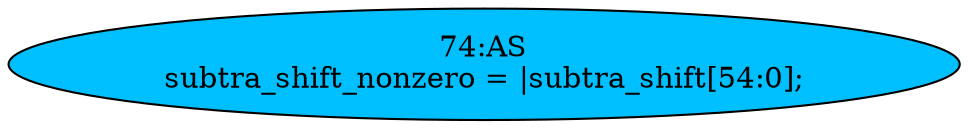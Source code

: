 strict digraph "" {
	node [label="\N"];
	"74:AS"	 [ast="<pyverilog.vparser.ast.Assign object at 0x7f7d59d20910>",
		def_var="['subtra_shift_nonzero']",
		fillcolor=deepskyblue,
		label="74:AS
subtra_shift_nonzero = |subtra_shift[54:0];",
		statements="[]",
		style=filled,
		typ=Assign,
		use_var="['subtra_shift']"];
}
